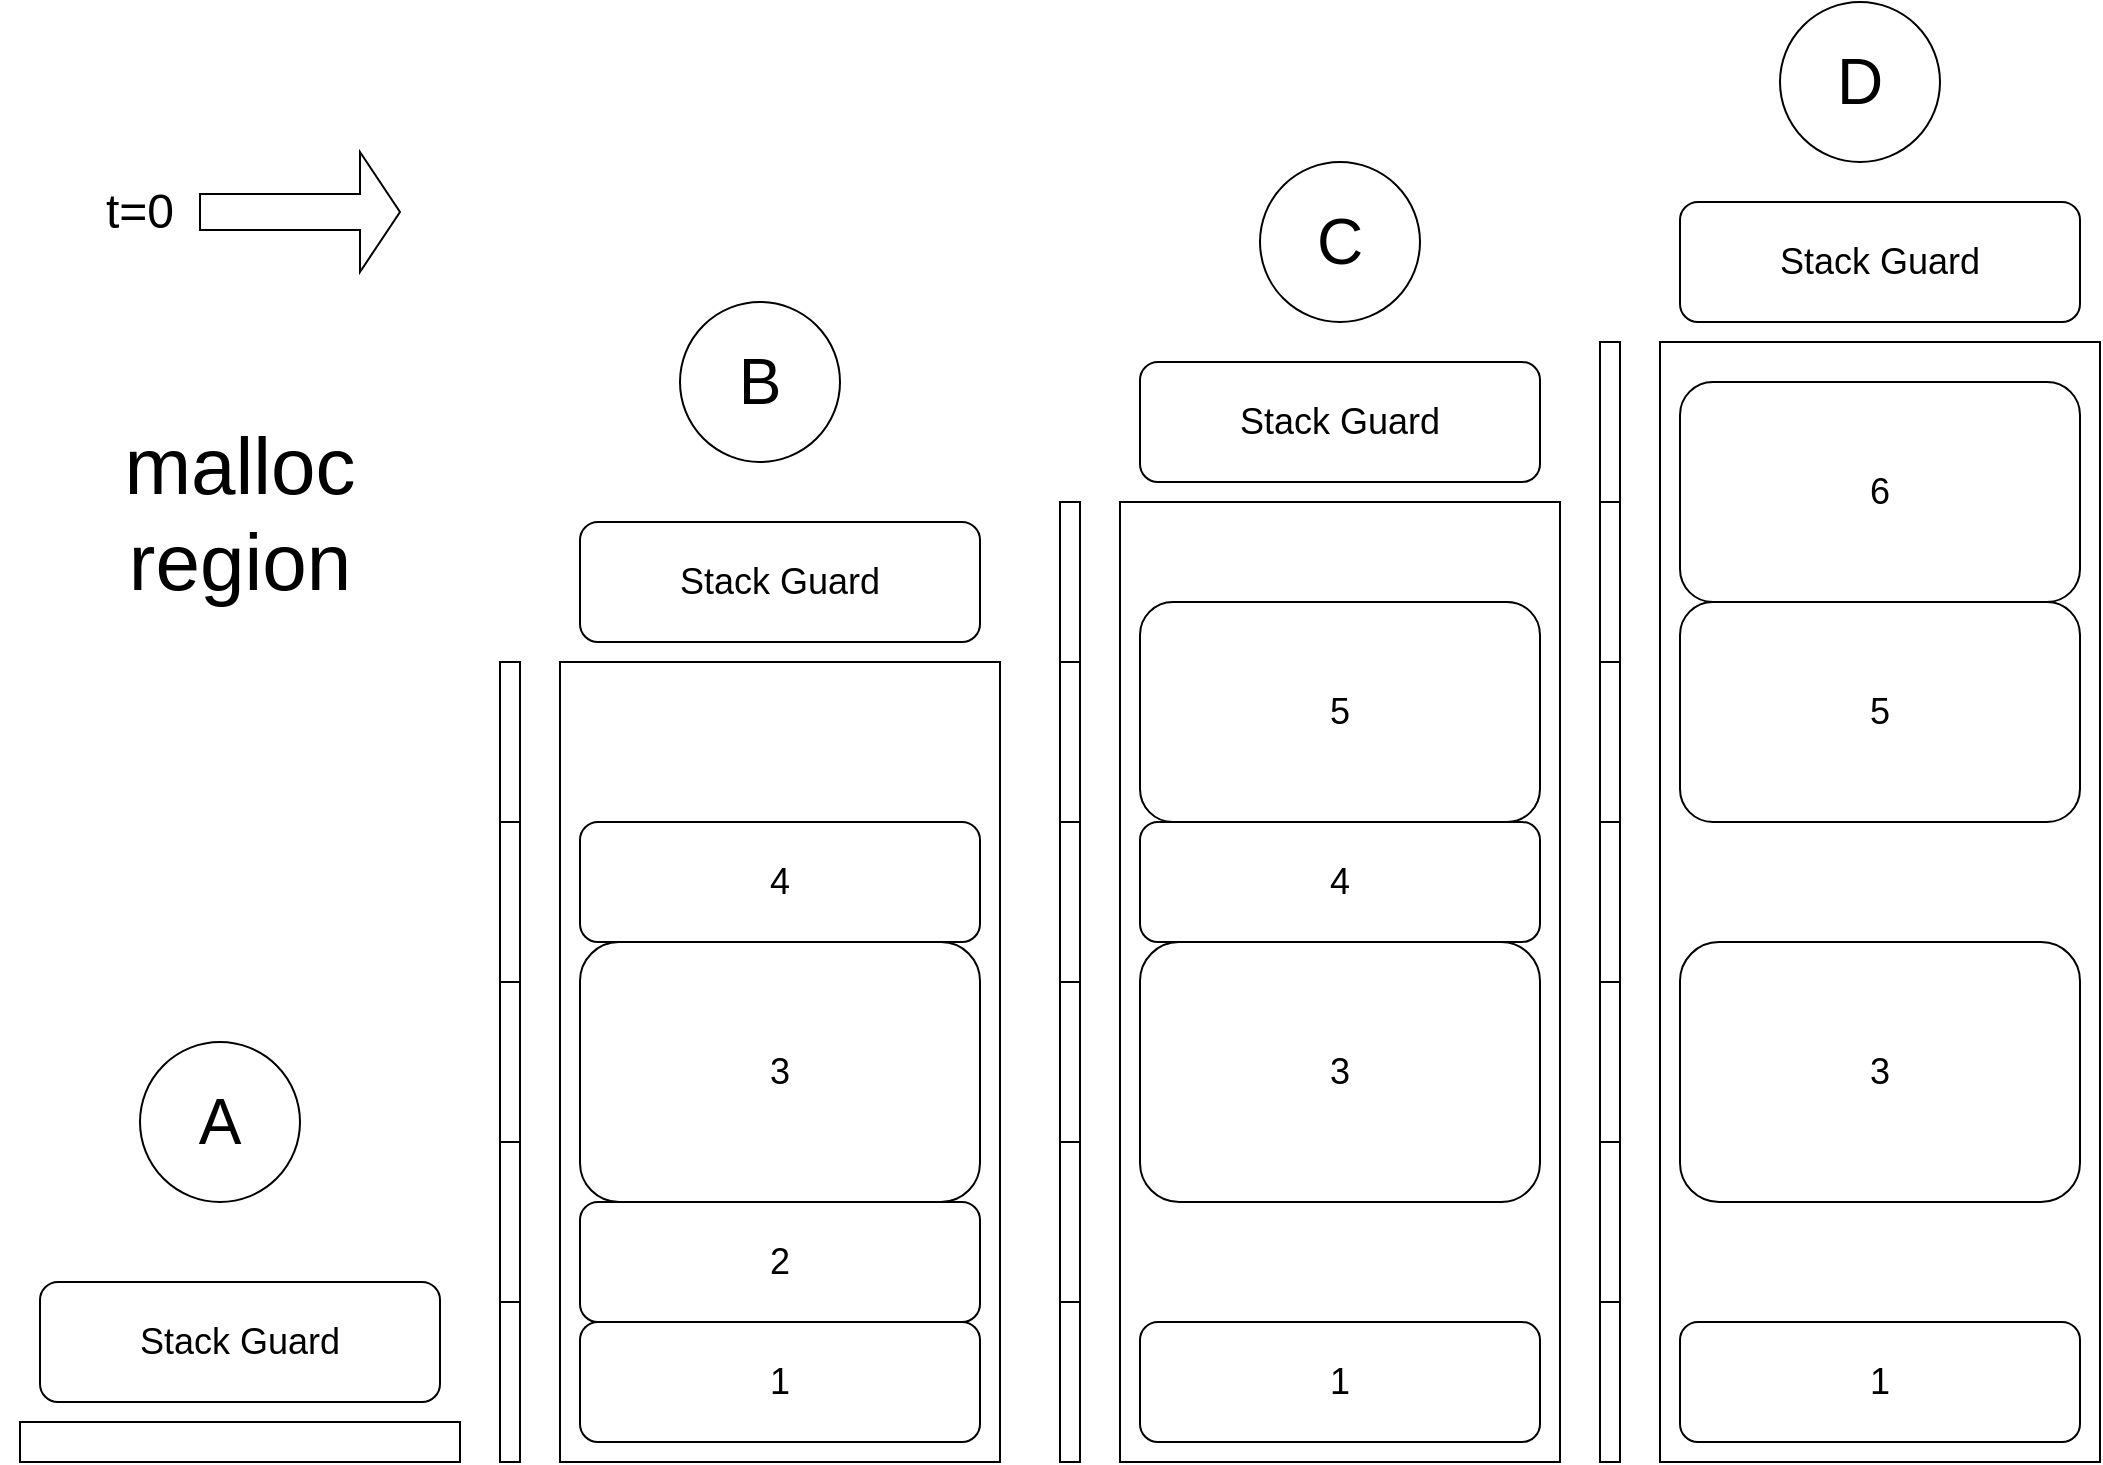 <mxfile version="15.4.0" type="device"><diagram id="zv3L2fQhJHkKvg3-ZUnu" name="Page-1"><mxGraphModel dx="1130" dy="874" grid="1" gridSize="10" guides="1" tooltips="1" connect="1" arrows="1" fold="1" page="1" pageScale="1" pageWidth="1100" pageHeight="850" math="0" shadow="0"><root><mxCell id="0"/><mxCell id="1" parent="0"/><mxCell id="2Qcr-M8htWji5Zb4cpgB-13" value="" style="rounded=0;whiteSpace=wrap;html=1;fontSize=18;" parent="1" vertex="1"><mxGeometry x="40" y="740" width="220" height="20" as="geometry"/></mxCell><mxCell id="2Qcr-M8htWji5Zb4cpgB-18" value="" style="rounded=0;whiteSpace=wrap;html=1;fontSize=18;" parent="1" vertex="1"><mxGeometry x="310" y="360" width="220" height="400" as="geometry"/></mxCell><mxCell id="2Qcr-M8htWji5Zb4cpgB-20" value="1" style="rounded=1;whiteSpace=wrap;html=1;fontSize=18;" parent="1" vertex="1"><mxGeometry x="320" y="690" width="200" height="60" as="geometry"/></mxCell><mxCell id="2Qcr-M8htWji5Zb4cpgB-21" value="2" style="rounded=1;whiteSpace=wrap;html=1;fontSize=18;" parent="1" vertex="1"><mxGeometry x="320" y="630" width="200" height="60" as="geometry"/></mxCell><mxCell id="2Qcr-M8htWji5Zb4cpgB-22" value="3" style="rounded=1;whiteSpace=wrap;html=1;fontSize=18;" parent="1" vertex="1"><mxGeometry x="320" y="500" width="200" height="130" as="geometry"/></mxCell><mxCell id="2Qcr-M8htWji5Zb4cpgB-23" value="" style="rounded=0;whiteSpace=wrap;html=1;fontSize=18;" parent="1" vertex="1"><mxGeometry x="590" y="280" width="220" height="480" as="geometry"/></mxCell><mxCell id="2Qcr-M8htWji5Zb4cpgB-28" value="" style="rounded=0;whiteSpace=wrap;html=1;fontSize=18;" parent="1" vertex="1"><mxGeometry x="860" y="200" width="220" height="560" as="geometry"/></mxCell><mxCell id="2Qcr-M8htWji5Zb4cpgB-29" value="&lt;font style=&quot;font-size: 40px&quot;&gt;malloc region&lt;/font&gt;" style="text;html=1;strokeColor=none;fillColor=none;align=center;verticalAlign=middle;whiteSpace=wrap;rounded=0;fontSize=18;" parent="1" vertex="1"><mxGeometry x="80" y="270" width="140" height="30" as="geometry"/></mxCell><mxCell id="2Qcr-M8htWji5Zb4cpgB-33" value="4" style="rounded=1;whiteSpace=wrap;html=1;fontSize=18;" parent="1" vertex="1"><mxGeometry x="320" y="440" width="200" height="60" as="geometry"/></mxCell><mxCell id="2Qcr-M8htWji5Zb4cpgB-34" value="1" style="rounded=1;whiteSpace=wrap;html=1;fontSize=18;" parent="1" vertex="1"><mxGeometry x="600" y="690" width="200" height="60" as="geometry"/></mxCell><mxCell id="2Qcr-M8htWji5Zb4cpgB-36" value="3" style="rounded=1;whiteSpace=wrap;html=1;fontSize=18;" parent="1" vertex="1"><mxGeometry x="600" y="500" width="200" height="130" as="geometry"/></mxCell><mxCell id="2Qcr-M8htWji5Zb4cpgB-37" value="4" style="rounded=1;whiteSpace=wrap;html=1;fontSize=18;" parent="1" vertex="1"><mxGeometry x="600" y="440" width="200" height="60" as="geometry"/></mxCell><mxCell id="2Qcr-M8htWji5Zb4cpgB-38" value="5" style="rounded=1;whiteSpace=wrap;html=1;fontSize=18;" parent="1" vertex="1"><mxGeometry x="600" y="330" width="200" height="110" as="geometry"/></mxCell><mxCell id="2Qcr-M8htWji5Zb4cpgB-39" value="1" style="rounded=1;whiteSpace=wrap;html=1;fontSize=18;" parent="1" vertex="1"><mxGeometry x="870" y="690" width="200" height="60" as="geometry"/></mxCell><mxCell id="2Qcr-M8htWji5Zb4cpgB-40" value="3" style="rounded=1;whiteSpace=wrap;html=1;fontSize=18;" parent="1" vertex="1"><mxGeometry x="870" y="500" width="200" height="130" as="geometry"/></mxCell><mxCell id="2Qcr-M8htWji5Zb4cpgB-42" value="5" style="rounded=1;whiteSpace=wrap;html=1;fontSize=18;" parent="1" vertex="1"><mxGeometry x="870" y="330" width="200" height="110" as="geometry"/></mxCell><mxCell id="2Qcr-M8htWji5Zb4cpgB-43" value="6" style="rounded=1;whiteSpace=wrap;html=1;fontSize=18;" parent="1" vertex="1"><mxGeometry x="870" y="220" width="200" height="110" as="geometry"/></mxCell><mxCell id="LdbgcmDMhzEAosS4SYwP-1" value="" style="rounded=0;whiteSpace=wrap;html=1;fontSize=18;" vertex="1" parent="1"><mxGeometry x="280" y="680" width="10" height="80" as="geometry"/></mxCell><mxCell id="LdbgcmDMhzEAosS4SYwP-2" value="" style="rounded=0;whiteSpace=wrap;html=1;fontSize=18;" vertex="1" parent="1"><mxGeometry x="280" y="600" width="10" height="80" as="geometry"/></mxCell><mxCell id="LdbgcmDMhzEAosS4SYwP-3" value="" style="rounded=0;whiteSpace=wrap;html=1;fontSize=18;" vertex="1" parent="1"><mxGeometry x="280" y="520" width="10" height="80" as="geometry"/></mxCell><mxCell id="LdbgcmDMhzEAosS4SYwP-7" value="" style="rounded=0;whiteSpace=wrap;html=1;fontSize=18;" vertex="1" parent="1"><mxGeometry x="280" y="440" width="10" height="80" as="geometry"/></mxCell><mxCell id="LdbgcmDMhzEAosS4SYwP-11" value="" style="rounded=0;whiteSpace=wrap;html=1;fontSize=18;" vertex="1" parent="1"><mxGeometry x="280" y="360" width="10" height="80" as="geometry"/></mxCell><mxCell id="LdbgcmDMhzEAosS4SYwP-12" value="" style="rounded=0;whiteSpace=wrap;html=1;fontSize=18;" vertex="1" parent="1"><mxGeometry x="560" y="680" width="10" height="80" as="geometry"/></mxCell><mxCell id="LdbgcmDMhzEAosS4SYwP-13" value="" style="rounded=0;whiteSpace=wrap;html=1;fontSize=18;" vertex="1" parent="1"><mxGeometry x="560" y="600" width="10" height="80" as="geometry"/></mxCell><mxCell id="LdbgcmDMhzEAosS4SYwP-14" value="" style="rounded=0;whiteSpace=wrap;html=1;fontSize=18;" vertex="1" parent="1"><mxGeometry x="560" y="520" width="10" height="80" as="geometry"/></mxCell><mxCell id="LdbgcmDMhzEAosS4SYwP-15" value="" style="rounded=0;whiteSpace=wrap;html=1;fontSize=18;" vertex="1" parent="1"><mxGeometry x="560" y="440" width="10" height="80" as="geometry"/></mxCell><mxCell id="LdbgcmDMhzEAosS4SYwP-16" value="" style="rounded=0;whiteSpace=wrap;html=1;fontSize=18;" vertex="1" parent="1"><mxGeometry x="560" y="360" width="10" height="80" as="geometry"/></mxCell><mxCell id="LdbgcmDMhzEAosS4SYwP-17" value="" style="rounded=0;whiteSpace=wrap;html=1;fontSize=18;" vertex="1" parent="1"><mxGeometry x="560" y="280" width="10" height="80" as="geometry"/></mxCell><mxCell id="LdbgcmDMhzEAosS4SYwP-18" value="" style="rounded=0;whiteSpace=wrap;html=1;fontSize=18;" vertex="1" parent="1"><mxGeometry x="830" y="680" width="10" height="80" as="geometry"/></mxCell><mxCell id="LdbgcmDMhzEAosS4SYwP-19" value="" style="rounded=0;whiteSpace=wrap;html=1;fontSize=18;" vertex="1" parent="1"><mxGeometry x="830" y="600" width="10" height="80" as="geometry"/></mxCell><mxCell id="LdbgcmDMhzEAosS4SYwP-20" value="" style="rounded=0;whiteSpace=wrap;html=1;fontSize=18;" vertex="1" parent="1"><mxGeometry x="830" y="520" width="10" height="80" as="geometry"/></mxCell><mxCell id="LdbgcmDMhzEAosS4SYwP-21" value="" style="rounded=0;whiteSpace=wrap;html=1;fontSize=18;" vertex="1" parent="1"><mxGeometry x="830" y="440" width="10" height="80" as="geometry"/></mxCell><mxCell id="LdbgcmDMhzEAosS4SYwP-22" value="" style="rounded=0;whiteSpace=wrap;html=1;fontSize=18;" vertex="1" parent="1"><mxGeometry x="830" y="360" width="10" height="80" as="geometry"/></mxCell><mxCell id="LdbgcmDMhzEAosS4SYwP-23" value="" style="rounded=0;whiteSpace=wrap;html=1;fontSize=18;" vertex="1" parent="1"><mxGeometry x="830" y="280" width="10" height="80" as="geometry"/></mxCell><mxCell id="LdbgcmDMhzEAosS4SYwP-24" value="" style="rounded=0;whiteSpace=wrap;html=1;fontSize=18;" vertex="1" parent="1"><mxGeometry x="830" y="200" width="10" height="80" as="geometry"/></mxCell><mxCell id="LdbgcmDMhzEAosS4SYwP-27" value="Stack Guard" style="rounded=1;whiteSpace=wrap;html=1;fontSize=18;" vertex="1" parent="1"><mxGeometry x="50" y="670" width="200" height="60" as="geometry"/></mxCell><mxCell id="LdbgcmDMhzEAosS4SYwP-28" value="Stack Guard" style="rounded=1;whiteSpace=wrap;html=1;fontSize=18;" vertex="1" parent="1"><mxGeometry x="320" y="290" width="200" height="60" as="geometry"/></mxCell><mxCell id="LdbgcmDMhzEAosS4SYwP-29" value="Stack Guard" style="rounded=1;whiteSpace=wrap;html=1;fontSize=18;" vertex="1" parent="1"><mxGeometry x="600" y="210" width="200" height="60" as="geometry"/></mxCell><mxCell id="LdbgcmDMhzEAosS4SYwP-30" value="Stack Guard" style="rounded=1;whiteSpace=wrap;html=1;fontSize=18;" vertex="1" parent="1"><mxGeometry x="870" y="130" width="200" height="60" as="geometry"/></mxCell><mxCell id="LdbgcmDMhzEAosS4SYwP-32" value="" style="shape=singleArrow;whiteSpace=wrap;html=1;fontSize=18;" vertex="1" parent="1"><mxGeometry x="130" y="105" width="100" height="60" as="geometry"/></mxCell><mxCell id="LdbgcmDMhzEAosS4SYwP-33" value="&lt;font style=&quot;font-size: 24px&quot;&gt;t=0&lt;/font&gt;" style="text;html=1;strokeColor=none;fillColor=none;align=center;verticalAlign=middle;whiteSpace=wrap;rounded=0;fontSize=18;" vertex="1" parent="1"><mxGeometry x="30" y="120" width="140" height="30" as="geometry"/></mxCell><mxCell id="LdbgcmDMhzEAosS4SYwP-35" value="&lt;font style=&quot;font-size: 32px&quot;&gt;A&lt;/font&gt;" style="ellipse;whiteSpace=wrap;html=1;aspect=fixed;fontSize=18;" vertex="1" parent="1"><mxGeometry x="100" y="550" width="80" height="80" as="geometry"/></mxCell><mxCell id="LdbgcmDMhzEAosS4SYwP-36" value="&lt;font style=&quot;font-size: 32px&quot;&gt;B&lt;/font&gt;" style="ellipse;whiteSpace=wrap;html=1;aspect=fixed;fontSize=18;" vertex="1" parent="1"><mxGeometry x="370" y="180" width="80" height="80" as="geometry"/></mxCell><mxCell id="LdbgcmDMhzEAosS4SYwP-37" value="&lt;font style=&quot;font-size: 32px&quot;&gt;C&lt;/font&gt;" style="ellipse;whiteSpace=wrap;html=1;aspect=fixed;fontSize=18;" vertex="1" parent="1"><mxGeometry x="660" y="110" width="80" height="80" as="geometry"/></mxCell><mxCell id="LdbgcmDMhzEAosS4SYwP-38" value="&lt;font style=&quot;font-size: 32px&quot;&gt;D&lt;/font&gt;" style="ellipse;whiteSpace=wrap;html=1;aspect=fixed;fontSize=18;" vertex="1" parent="1"><mxGeometry x="920" y="30" width="80" height="80" as="geometry"/></mxCell></root></mxGraphModel></diagram></mxfile>